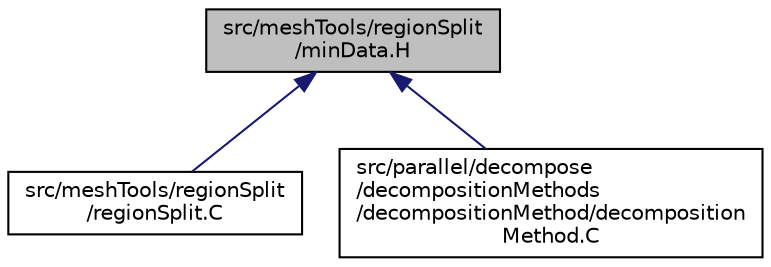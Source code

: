 digraph "src/meshTools/regionSplit/minData.H"
{
  bgcolor="transparent";
  edge [fontname="Helvetica",fontsize="10",labelfontname="Helvetica",labelfontsize="10"];
  node [fontname="Helvetica",fontsize="10",shape=record];
  Node236 [label="src/meshTools/regionSplit\l/minData.H",height=0.2,width=0.4,color="black", fillcolor="grey75", style="filled", fontcolor="black"];
  Node236 -> Node237 [dir="back",color="midnightblue",fontsize="10",style="solid",fontname="Helvetica"];
  Node237 [label="src/meshTools/regionSplit\l/regionSplit.C",height=0.2,width=0.4,color="black",URL="$a08462.html"];
  Node236 -> Node238 [dir="back",color="midnightblue",fontsize="10",style="solid",fontname="Helvetica"];
  Node238 [label="src/parallel/decompose\l/decompositionMethods\l/decompositionMethod/decomposition\lMethod.C",height=0.2,width=0.4,color="black",URL="$a13880.html"];
}
